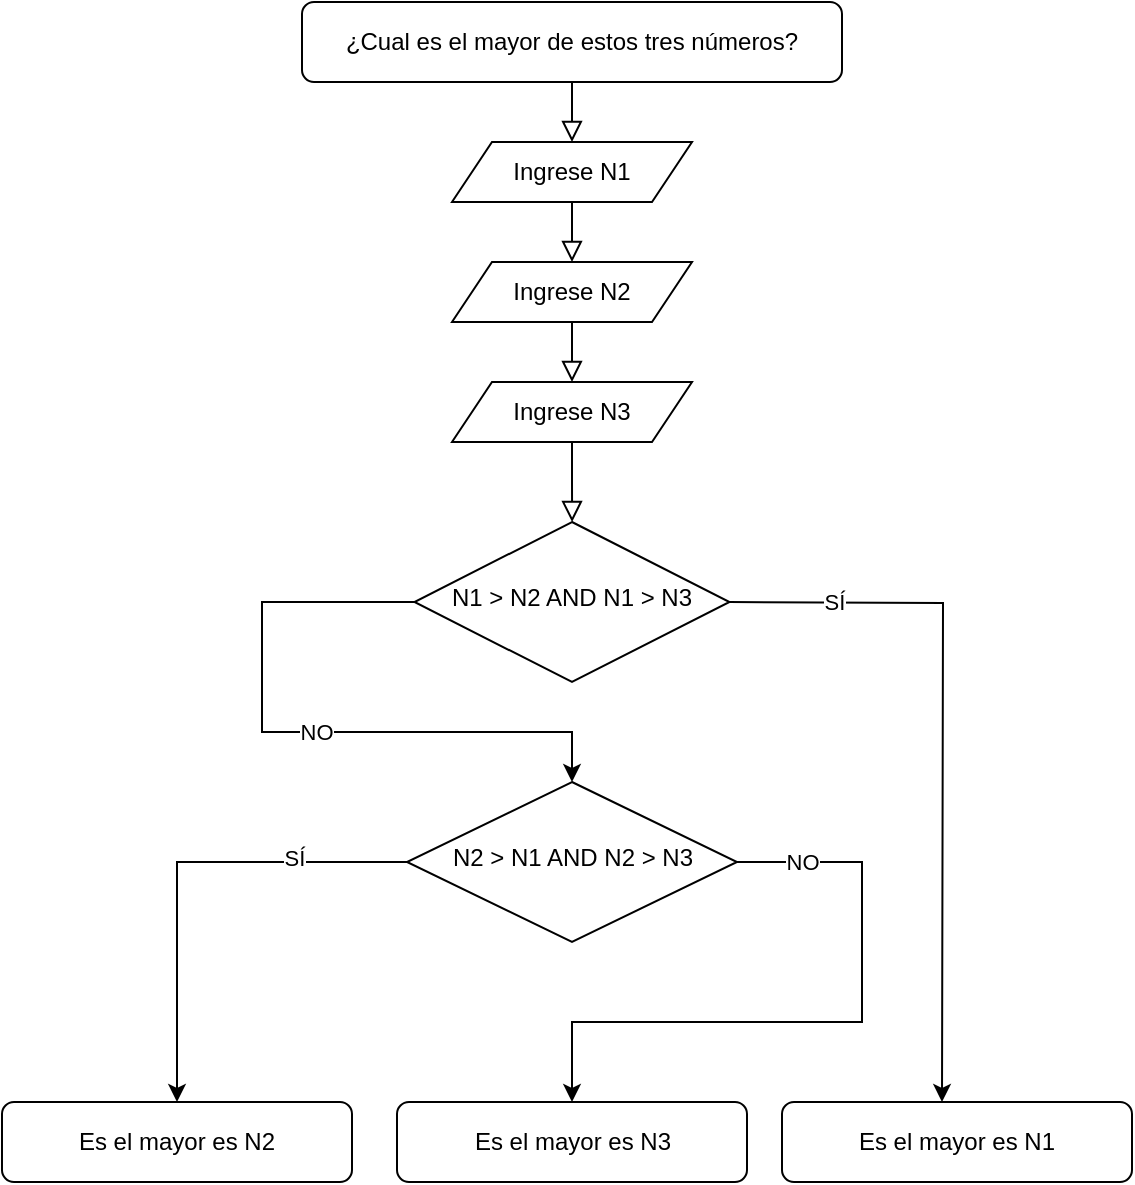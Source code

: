 <mxfile version="22.0.5" type="github">
  <diagram id="C5RBs43oDa-KdzZeNtuy" name="Page-1">
    <mxGraphModel dx="880" dy="470" grid="1" gridSize="10" guides="1" tooltips="1" connect="1" arrows="1" fold="1" page="1" pageScale="1" pageWidth="827" pageHeight="1169" math="0" shadow="0">
      <root>
        <mxCell id="WIyWlLk6GJQsqaUBKTNV-0" />
        <mxCell id="WIyWlLk6GJQsqaUBKTNV-1" parent="WIyWlLk6GJQsqaUBKTNV-0" />
        <mxCell id="WIyWlLk6GJQsqaUBKTNV-2" value="" style="rounded=0;html=1;jettySize=auto;orthogonalLoop=1;fontSize=11;endArrow=block;endFill=0;endSize=8;strokeWidth=1;shadow=0;labelBackgroundColor=none;edgeStyle=orthogonalEdgeStyle;" parent="WIyWlLk6GJQsqaUBKTNV-1" source="DiXEzgHoXJNXKWx_RkhL-5" target="WIyWlLk6GJQsqaUBKTNV-6" edge="1">
          <mxGeometry relative="1" as="geometry" />
        </mxCell>
        <mxCell id="WIyWlLk6GJQsqaUBKTNV-3" value="¿Cual es el mayor de estos tres números?" style="rounded=1;whiteSpace=wrap;html=1;fontSize=12;glass=0;strokeWidth=1;shadow=0;" parent="WIyWlLk6GJQsqaUBKTNV-1" vertex="1">
          <mxGeometry x="300" y="10" width="270" height="40" as="geometry" />
        </mxCell>
        <mxCell id="WIyWlLk6GJQsqaUBKTNV-11" value="Es el mayor es N3" style="rounded=1;whiteSpace=wrap;html=1;fontSize=12;glass=0;strokeWidth=1;shadow=0;" parent="WIyWlLk6GJQsqaUBKTNV-1" vertex="1">
          <mxGeometry x="347.5" y="560" width="175" height="40" as="geometry" />
        </mxCell>
        <mxCell id="DiXEzgHoXJNXKWx_RkhL-1" value="" style="rounded=0;html=1;jettySize=auto;orthogonalLoop=1;fontSize=11;endArrow=block;endFill=0;endSize=8;strokeWidth=1;shadow=0;labelBackgroundColor=none;edgeStyle=orthogonalEdgeStyle;" edge="1" parent="WIyWlLk6GJQsqaUBKTNV-1" source="WIyWlLk6GJQsqaUBKTNV-3" target="DiXEzgHoXJNXKWx_RkhL-0">
          <mxGeometry relative="1" as="geometry">
            <mxPoint x="435" y="50" as="sourcePoint" />
            <mxPoint x="435" y="170" as="targetPoint" />
          </mxGeometry>
        </mxCell>
        <mxCell id="DiXEzgHoXJNXKWx_RkhL-0" value="Ingrese N1" style="shape=parallelogram;perimeter=parallelogramPerimeter;whiteSpace=wrap;html=1;fixedSize=1;" vertex="1" parent="WIyWlLk6GJQsqaUBKTNV-1">
          <mxGeometry x="375" y="80" width="120" height="30" as="geometry" />
        </mxCell>
        <mxCell id="DiXEzgHoXJNXKWx_RkhL-3" value="" style="rounded=0;html=1;jettySize=auto;orthogonalLoop=1;fontSize=11;endArrow=block;endFill=0;endSize=8;strokeWidth=1;shadow=0;labelBackgroundColor=none;edgeStyle=orthogonalEdgeStyle;" edge="1" parent="WIyWlLk6GJQsqaUBKTNV-1" source="DiXEzgHoXJNXKWx_RkhL-0" target="DiXEzgHoXJNXKWx_RkhL-2">
          <mxGeometry relative="1" as="geometry">
            <mxPoint x="435" y="100" as="sourcePoint" />
            <mxPoint x="435" y="170" as="targetPoint" />
          </mxGeometry>
        </mxCell>
        <mxCell id="DiXEzgHoXJNXKWx_RkhL-2" value="Ingrese N2" style="shape=parallelogram;perimeter=parallelogramPerimeter;whiteSpace=wrap;html=1;fixedSize=1;" vertex="1" parent="WIyWlLk6GJQsqaUBKTNV-1">
          <mxGeometry x="375" y="140" width="120" height="30" as="geometry" />
        </mxCell>
        <mxCell id="DiXEzgHoXJNXKWx_RkhL-21" style="edgeStyle=orthogonalEdgeStyle;rounded=0;orthogonalLoop=1;jettySize=auto;html=1;entryX=0.5;entryY=0;entryDx=0;entryDy=0;" edge="1" parent="WIyWlLk6GJQsqaUBKTNV-1" source="WIyWlLk6GJQsqaUBKTNV-6" target="DiXEzgHoXJNXKWx_RkhL-7">
          <mxGeometry relative="1" as="geometry">
            <Array as="points">
              <mxPoint x="280" y="310" />
              <mxPoint x="280" y="375" />
              <mxPoint x="435" y="375" />
            </Array>
          </mxGeometry>
        </mxCell>
        <mxCell id="DiXEzgHoXJNXKWx_RkhL-22" value="NO" style="edgeLabel;html=1;align=center;verticalAlign=middle;resizable=0;points=[];" vertex="1" connectable="0" parent="DiXEzgHoXJNXKWx_RkhL-21">
          <mxGeometry x="0.044" relative="1" as="geometry">
            <mxPoint as="offset" />
          </mxGeometry>
        </mxCell>
        <mxCell id="DiXEzgHoXJNXKWx_RkhL-31" style="edgeStyle=orthogonalEdgeStyle;rounded=0;orthogonalLoop=1;jettySize=auto;html=1;" edge="1" parent="WIyWlLk6GJQsqaUBKTNV-1">
          <mxGeometry relative="1" as="geometry">
            <mxPoint x="620" y="560" as="targetPoint" />
            <mxPoint x="513.75" y="310" as="sourcePoint" />
          </mxGeometry>
        </mxCell>
        <mxCell id="DiXEzgHoXJNXKWx_RkhL-32" value="SÍ" style="edgeLabel;html=1;align=center;verticalAlign=middle;resizable=0;points=[];" vertex="1" connectable="0" parent="DiXEzgHoXJNXKWx_RkhL-31">
          <mxGeometry x="-0.709" y="-5" relative="1" as="geometry">
            <mxPoint y="-5" as="offset" />
          </mxGeometry>
        </mxCell>
        <mxCell id="WIyWlLk6GJQsqaUBKTNV-6" value="N1 &amp;gt; N2 AND N1 &amp;gt; N3" style="rhombus;whiteSpace=wrap;html=1;shadow=0;fontFamily=Helvetica;fontSize=12;align=center;strokeWidth=1;spacing=6;spacingTop=-4;" parent="WIyWlLk6GJQsqaUBKTNV-1" vertex="1">
          <mxGeometry x="356.25" y="270" width="157.5" height="80" as="geometry" />
        </mxCell>
        <mxCell id="DiXEzgHoXJNXKWx_RkhL-6" value="" style="rounded=0;html=1;jettySize=auto;orthogonalLoop=1;fontSize=11;endArrow=block;endFill=0;endSize=8;strokeWidth=1;shadow=0;labelBackgroundColor=none;edgeStyle=orthogonalEdgeStyle;" edge="1" parent="WIyWlLk6GJQsqaUBKTNV-1" source="DiXEzgHoXJNXKWx_RkhL-2" target="DiXEzgHoXJNXKWx_RkhL-5">
          <mxGeometry relative="1" as="geometry">
            <mxPoint x="435" y="150" as="sourcePoint" />
            <mxPoint x="430" y="290" as="targetPoint" />
          </mxGeometry>
        </mxCell>
        <mxCell id="DiXEzgHoXJNXKWx_RkhL-5" value="Ingrese N3" style="shape=parallelogram;perimeter=parallelogramPerimeter;whiteSpace=wrap;html=1;fixedSize=1;" vertex="1" parent="WIyWlLk6GJQsqaUBKTNV-1">
          <mxGeometry x="375" y="200" width="120" height="30" as="geometry" />
        </mxCell>
        <mxCell id="DiXEzgHoXJNXKWx_RkhL-25" style="edgeStyle=orthogonalEdgeStyle;rounded=0;orthogonalLoop=1;jettySize=auto;html=1;entryX=0.5;entryY=0;entryDx=0;entryDy=0;" edge="1" parent="WIyWlLk6GJQsqaUBKTNV-1" source="DiXEzgHoXJNXKWx_RkhL-7" target="WIyWlLk6GJQsqaUBKTNV-11">
          <mxGeometry relative="1" as="geometry">
            <Array as="points">
              <mxPoint x="580" y="440" />
              <mxPoint x="580" y="520" />
              <mxPoint x="435" y="520" />
            </Array>
          </mxGeometry>
        </mxCell>
        <mxCell id="DiXEzgHoXJNXKWx_RkhL-41" value="NO" style="edgeLabel;html=1;align=center;verticalAlign=middle;resizable=0;points=[];" vertex="1" connectable="0" parent="DiXEzgHoXJNXKWx_RkhL-25">
          <mxGeometry x="-0.801" y="-3" relative="1" as="geometry">
            <mxPoint y="-3" as="offset" />
          </mxGeometry>
        </mxCell>
        <mxCell id="DiXEzgHoXJNXKWx_RkhL-38" style="edgeStyle=orthogonalEdgeStyle;rounded=0;orthogonalLoop=1;jettySize=auto;html=1;entryX=0.5;entryY=0;entryDx=0;entryDy=0;" edge="1" parent="WIyWlLk6GJQsqaUBKTNV-1" source="DiXEzgHoXJNXKWx_RkhL-7" target="DiXEzgHoXJNXKWx_RkhL-37">
          <mxGeometry relative="1" as="geometry" />
        </mxCell>
        <mxCell id="DiXEzgHoXJNXKWx_RkhL-42" value="SÍ" style="edgeLabel;html=1;align=center;verticalAlign=middle;resizable=0;points=[];" vertex="1" connectable="0" parent="DiXEzgHoXJNXKWx_RkhL-38">
          <mxGeometry x="-0.511" y="-2" relative="1" as="geometry">
            <mxPoint x="1" as="offset" />
          </mxGeometry>
        </mxCell>
        <mxCell id="DiXEzgHoXJNXKWx_RkhL-7" value="N2 &amp;gt; N1 AND N2 &amp;gt; N3" style="rhombus;whiteSpace=wrap;html=1;shadow=0;fontFamily=Helvetica;fontSize=12;align=center;strokeWidth=1;spacing=6;spacingTop=-4;" vertex="1" parent="WIyWlLk6GJQsqaUBKTNV-1">
          <mxGeometry x="352.5" y="400" width="165" height="80" as="geometry" />
        </mxCell>
        <mxCell id="DiXEzgHoXJNXKWx_RkhL-36" value="Es el mayor es N1" style="rounded=1;whiteSpace=wrap;html=1;fontSize=12;glass=0;strokeWidth=1;shadow=0;" vertex="1" parent="WIyWlLk6GJQsqaUBKTNV-1">
          <mxGeometry x="540" y="560" width="175" height="40" as="geometry" />
        </mxCell>
        <mxCell id="DiXEzgHoXJNXKWx_RkhL-37" value="Es el mayor es N2" style="rounded=1;whiteSpace=wrap;html=1;fontSize=12;glass=0;strokeWidth=1;shadow=0;" vertex="1" parent="WIyWlLk6GJQsqaUBKTNV-1">
          <mxGeometry x="150" y="560" width="175" height="40" as="geometry" />
        </mxCell>
      </root>
    </mxGraphModel>
  </diagram>
</mxfile>
